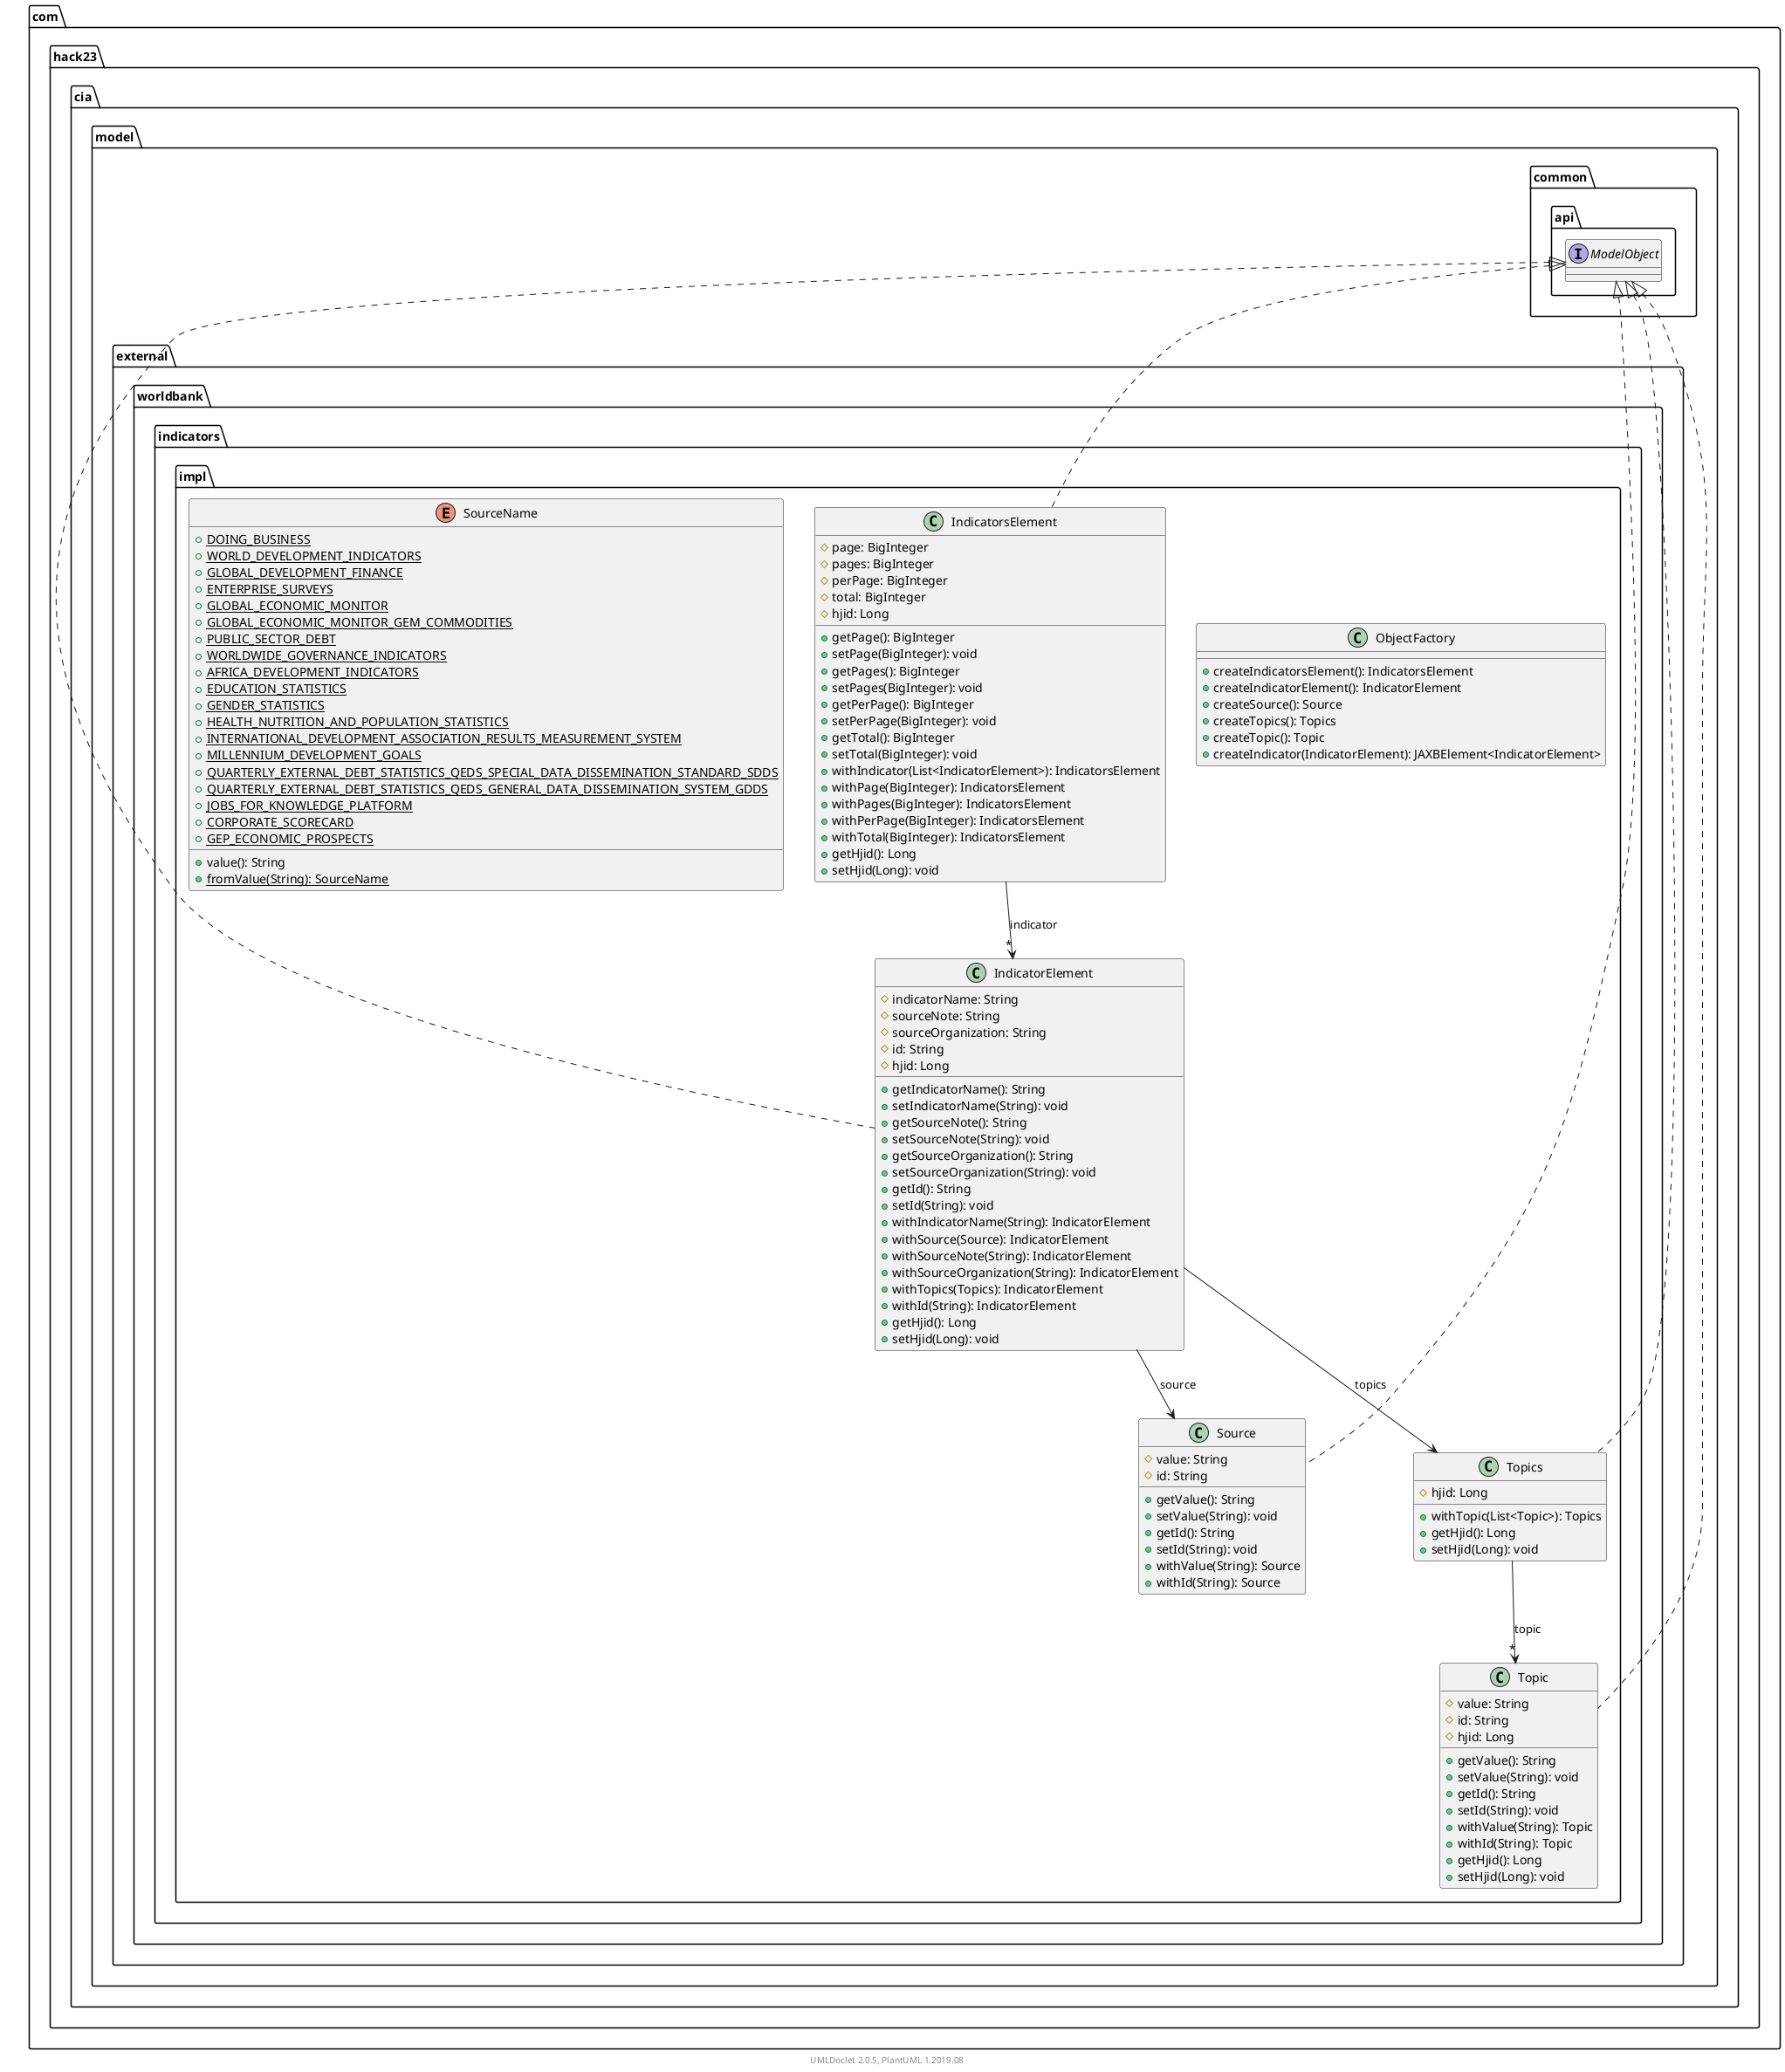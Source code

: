 @startuml
    namespace com.hack23.cia.model.external.worldbank.indicators.impl {

        class IndicatorElement [[IndicatorElement.html]] {
            #indicatorName: String
            #sourceNote: String
            #sourceOrganization: String
            #id: String
            #hjid: Long
            +getIndicatorName(): String
            +setIndicatorName(String): void
            +getSourceNote(): String
            +setSourceNote(String): void
            +getSourceOrganization(): String
            +setSourceOrganization(String): void
            +getId(): String
            +setId(String): void
            +withIndicatorName(String): IndicatorElement
            +withSource(Source): IndicatorElement
            +withSourceNote(String): IndicatorElement
            +withSourceOrganization(String): IndicatorElement
            +withTopics(Topics): IndicatorElement
            +withId(String): IndicatorElement
            +getHjid(): Long
            +setHjid(Long): void
        }

        class Source [[Source.html]] {
            #value: String
            #id: String
            +getValue(): String
            +setValue(String): void
            +getId(): String
            +setId(String): void
            +withValue(String): Source
            +withId(String): Source
        }

        class ObjectFactory [[ObjectFactory.html]] {
            +createIndicatorsElement(): IndicatorsElement
            +createIndicatorElement(): IndicatorElement
            +createSource(): Source
            +createTopics(): Topics
            +createTopic(): Topic
            +createIndicator(IndicatorElement): JAXBElement<IndicatorElement>
        }

        class Topic [[Topic.html]] {
            #value: String
            #id: String
            #hjid: Long
            +getValue(): String
            +setValue(String): void
            +getId(): String
            +setId(String): void
            +withValue(String): Topic
            +withId(String): Topic
            +getHjid(): Long
            +setHjid(Long): void
        }

        class Topics [[Topics.html]] {
            #hjid: Long
            +withTopic(List<Topic>): Topics
            +getHjid(): Long
            +setHjid(Long): void
        }

        class IndicatorsElement [[IndicatorsElement.html]] {
            #page: BigInteger
            #pages: BigInteger
            #perPage: BigInteger
            #total: BigInteger
            #hjid: Long
            +getPage(): BigInteger
            +setPage(BigInteger): void
            +getPages(): BigInteger
            +setPages(BigInteger): void
            +getPerPage(): BigInteger
            +setPerPage(BigInteger): void
            +getTotal(): BigInteger
            +setTotal(BigInteger): void
            +withIndicator(List<IndicatorElement>): IndicatorsElement
            +withPage(BigInteger): IndicatorsElement
            +withPages(BigInteger): IndicatorsElement
            +withPerPage(BigInteger): IndicatorsElement
            +withTotal(BigInteger): IndicatorsElement
            +getHjid(): Long
            +setHjid(Long): void
        }

        enum SourceName [[SourceName.html]] {
            {static} +DOING_BUSINESS
            {static} +WORLD_DEVELOPMENT_INDICATORS
            {static} +GLOBAL_DEVELOPMENT_FINANCE
            {static} +ENTERPRISE_SURVEYS
            {static} +GLOBAL_ECONOMIC_MONITOR
            {static} +GLOBAL_ECONOMIC_MONITOR_GEM_COMMODITIES
            {static} +PUBLIC_SECTOR_DEBT
            {static} +WORLDWIDE_GOVERNANCE_INDICATORS
            {static} +AFRICA_DEVELOPMENT_INDICATORS
            {static} +EDUCATION_STATISTICS
            {static} +GENDER_STATISTICS
            {static} +HEALTH_NUTRITION_AND_POPULATION_STATISTICS
            {static} +INTERNATIONAL_DEVELOPMENT_ASSOCIATION_RESULTS_MEASUREMENT_SYSTEM
            {static} +MILLENNIUM_DEVELOPMENT_GOALS
            {static} +QUARTERLY_EXTERNAL_DEBT_STATISTICS_QEDS_SPECIAL_DATA_DISSEMINATION_STANDARD_SDDS
            {static} +QUARTERLY_EXTERNAL_DEBT_STATISTICS_QEDS_GENERAL_DATA_DISSEMINATION_SYSTEM_GDDS
            {static} +JOBS_FOR_KNOWLEDGE_PLATFORM
            {static} +CORPORATE_SCORECARD
            {static} +GEP_ECONOMIC_PROSPECTS
            +value(): String
            {static} +fromValue(String): SourceName
        }

        com.hack23.cia.model.common.api.ModelObject <|.. IndicatorElement
        IndicatorElement --> Source: source
        IndicatorElement --> Topics: topics
        com.hack23.cia.model.common.api.ModelObject <|.. Source
        com.hack23.cia.model.common.api.ModelObject <|.. Topic
        com.hack23.cia.model.common.api.ModelObject <|.. Topics
        Topics --> "*" Topic: topic
        com.hack23.cia.model.common.api.ModelObject <|.. IndicatorsElement
        IndicatorsElement --> "*" IndicatorElement: indicator
    }

    namespace com.hack23.cia.model.common.api {
        interface ModelObject
    }

    center footer UMLDoclet 2.0.5, PlantUML 1.2019.08
@enduml
